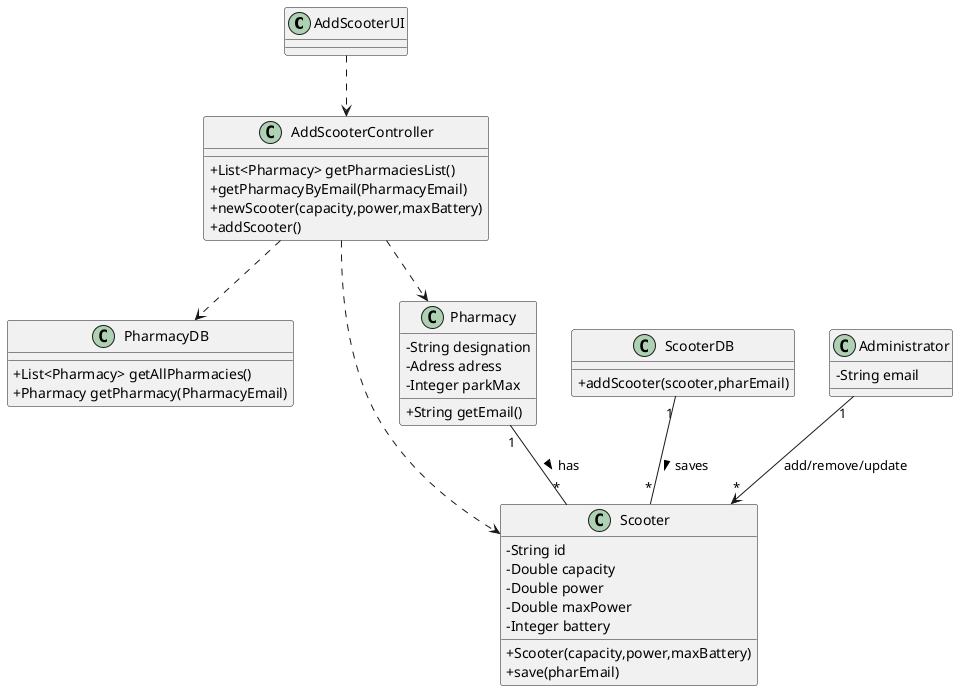 @startuml
skinparam classAttributeIconSize 0

class AddScooterUI {

}

class AddScooterController {
  +List<Pharmacy> getPharmaciesList()
  +getPharmacyByEmail(PharmacyEmail)
  +newScooter(capacity,power,maxBattery)
  +addScooter()
}

class PharmacyDB {
  +List<Pharmacy> getAllPharmacies()
  +Pharmacy getPharmacy(PharmacyEmail)
}

class Scooter {
  -String id
  -Double capacity
  -Double power
  -Double maxPower
  -Integer battery
  +Scooter(capacity,power,maxBattery)
  +save(pharEmail)
}

class Pharmacy {
  -String designation
  -Adress adress
  -Integer parkMax
  +String getEmail()
}

class ScooterDB {
  +addScooter(scooter,pharEmail)
}

class Administrator {
  -String email
}

AddScooterUI ..> AddScooterController
AddScooterController ..> PharmacyDB
AddScooterController ..> Scooter
AddScooterController ..> Pharmacy

Administrator "1" --> "*" Scooter : add/remove/update

Pharmacy "1" -- "*" Scooter : has >

ScooterDB "1" -- "*" Scooter: saves >

@enduml
